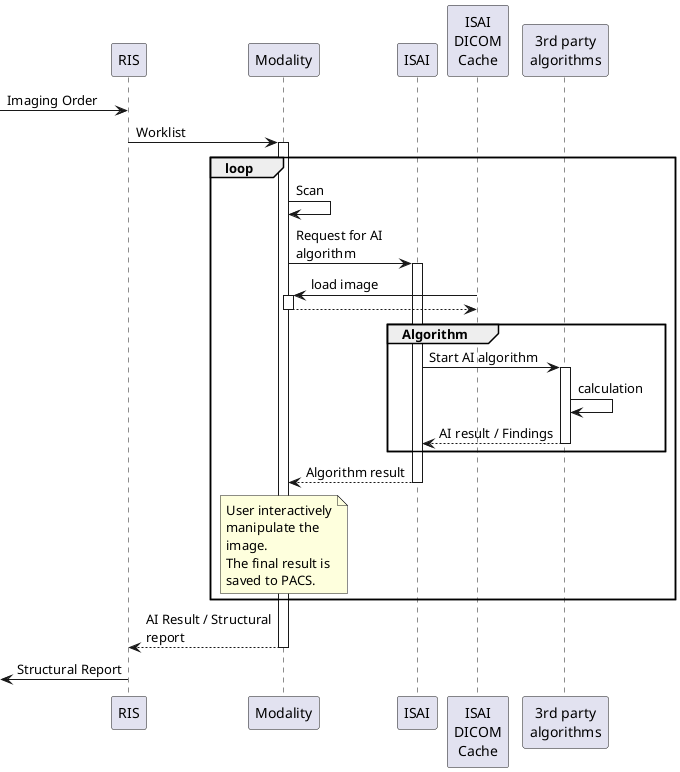 @startuml
skinparam maxMessageSize 150

'actor "User" as U
participant "RIS" as R
participant "Modality" as M
participant "ISAI" as I
participant "ISAI\nDICOM\nCache" as P
participant "3rd party\nalgorithms" as S

 -> R : Imaging Order
R -> M++: Worklist
loop
M -> M: Scan
M -> I++: Request for AI algorithm
P -> M++: load image
return
group Algorithm
I -> S ++: Start AI algorithm
S -> S: calculation
'S -> P: result
return AI result / Findings
end
return Algorithm result
note over M
User interactively
manipulate the
image.
The final result is
saved to PACS.
end note
end
return AI Result / Structural report
 <- R: Structural Report




@enduml
